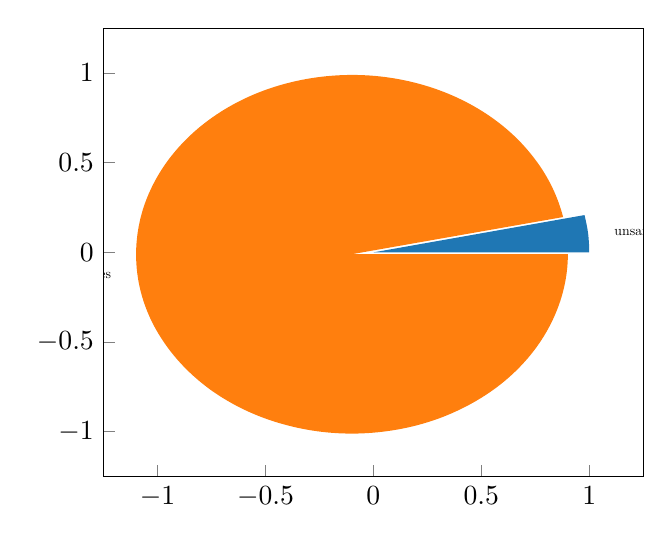 % This file was created by tikzplotlib v0.9.2.
\begin{tikzpicture}

\definecolor{color0}{rgb}{0.122,0.467,0.706}
\definecolor{color1}{rgb}{1,0.498,0.055}

\begin{axis}[
tick pos=left,
xmin=-1.25, xmax=1.25,
ymin=-1.25, ymax=1.25
]
\path [draw=none, fill=color0]
(axis cs:1,0)
.. controls (axis cs:1,0.035) and (axis cs:0.998,0.07) .. (axis cs:0.995,0.104)
.. controls (axis cs:0.991,0.139) and (axis cs:0.985,0.174) .. (axis cs:0.978,0.208)
--(axis cs:0,0)
--(axis cs:1,0)
--cycle;
\path [draw=none, fill=color1]
(axis cs:0.879,0.197)
.. controls (axis cs:0.852,0.322) and (axis cs:0.803,0.44) .. (axis cs:0.732,0.545)
.. controls (axis cs:0.662,0.651) and (axis cs:0.572,0.742) .. (axis cs:0.467,0.814)
.. controls (axis cs:0.362,0.886) and (axis cs:0.245,0.937) .. (axis cs:0.121,0.965)
.. controls (axis cs:-0.002,0.993) and (axis cs:-0.13,0.997) .. (axis cs:-0.256,0.977)
.. controls (axis cs:-0.381,0.957) and (axis cs:-0.502,0.914) .. (axis cs:-0.611,0.849)
.. controls (axis cs:-0.72,0.784) and (axis cs:-0.816,0.699) .. (axis cs:-0.893,0.598)
.. controls (axis cs:-0.97,0.498) and (axis cs:-1.027,0.383) .. (axis cs:-1.062,0.261)
.. controls (axis cs:-1.096,0.139) and (axis cs:-1.107,0.011) .. (axis cs:-1.094,-0.115)
.. controls (axis cs:-1.081,-0.241) and (axis cs:-1.044,-0.364) .. (axis cs:-0.984,-0.476)
.. controls (axis cs:-0.925,-0.588) and (axis cs:-0.845,-0.688) .. (axis cs:-0.749,-0.771)
.. controls (axis cs:-0.652,-0.853) and (axis cs:-0.541,-0.917) .. (axis cs:-0.421,-0.957)
.. controls (axis cs:-0.301,-0.998) and (axis cs:-0.174,-1.016) .. (axis cs:-0.047,-1.009)
.. controls (axis cs:0.08,-1.002) and (axis cs:0.204,-0.972) .. (axis cs:0.319,-0.919)
.. controls (axis cs:0.434,-0.865) and (axis cs:0.539,-0.791) .. (axis cs:0.626,-0.699)
.. controls (axis cs:0.713,-0.607) and (axis cs:0.782,-0.499) .. (axis cs:0.829,-0.381)
.. controls (axis cs:0.876,-0.263) and (axis cs:0.901,-0.137) .. (axis cs:0.901,-0.01)
--(axis cs:-0.099,-0.01)
--(axis cs:0.879,0.197)
--cycle;
\draw (axis cs:1.094,0.115) node[
  scale=0.5,
  anchor= west,
  text=black,
  rotate=0.0
]{unsafe packages};
\draw (axis cs:-1.193,-0.125) node[
  scale=0.5,
  anchor= east,
  text=black,
  rotate=0.0
]{safe packages};
\end{axis}

\end{tikzpicture}
